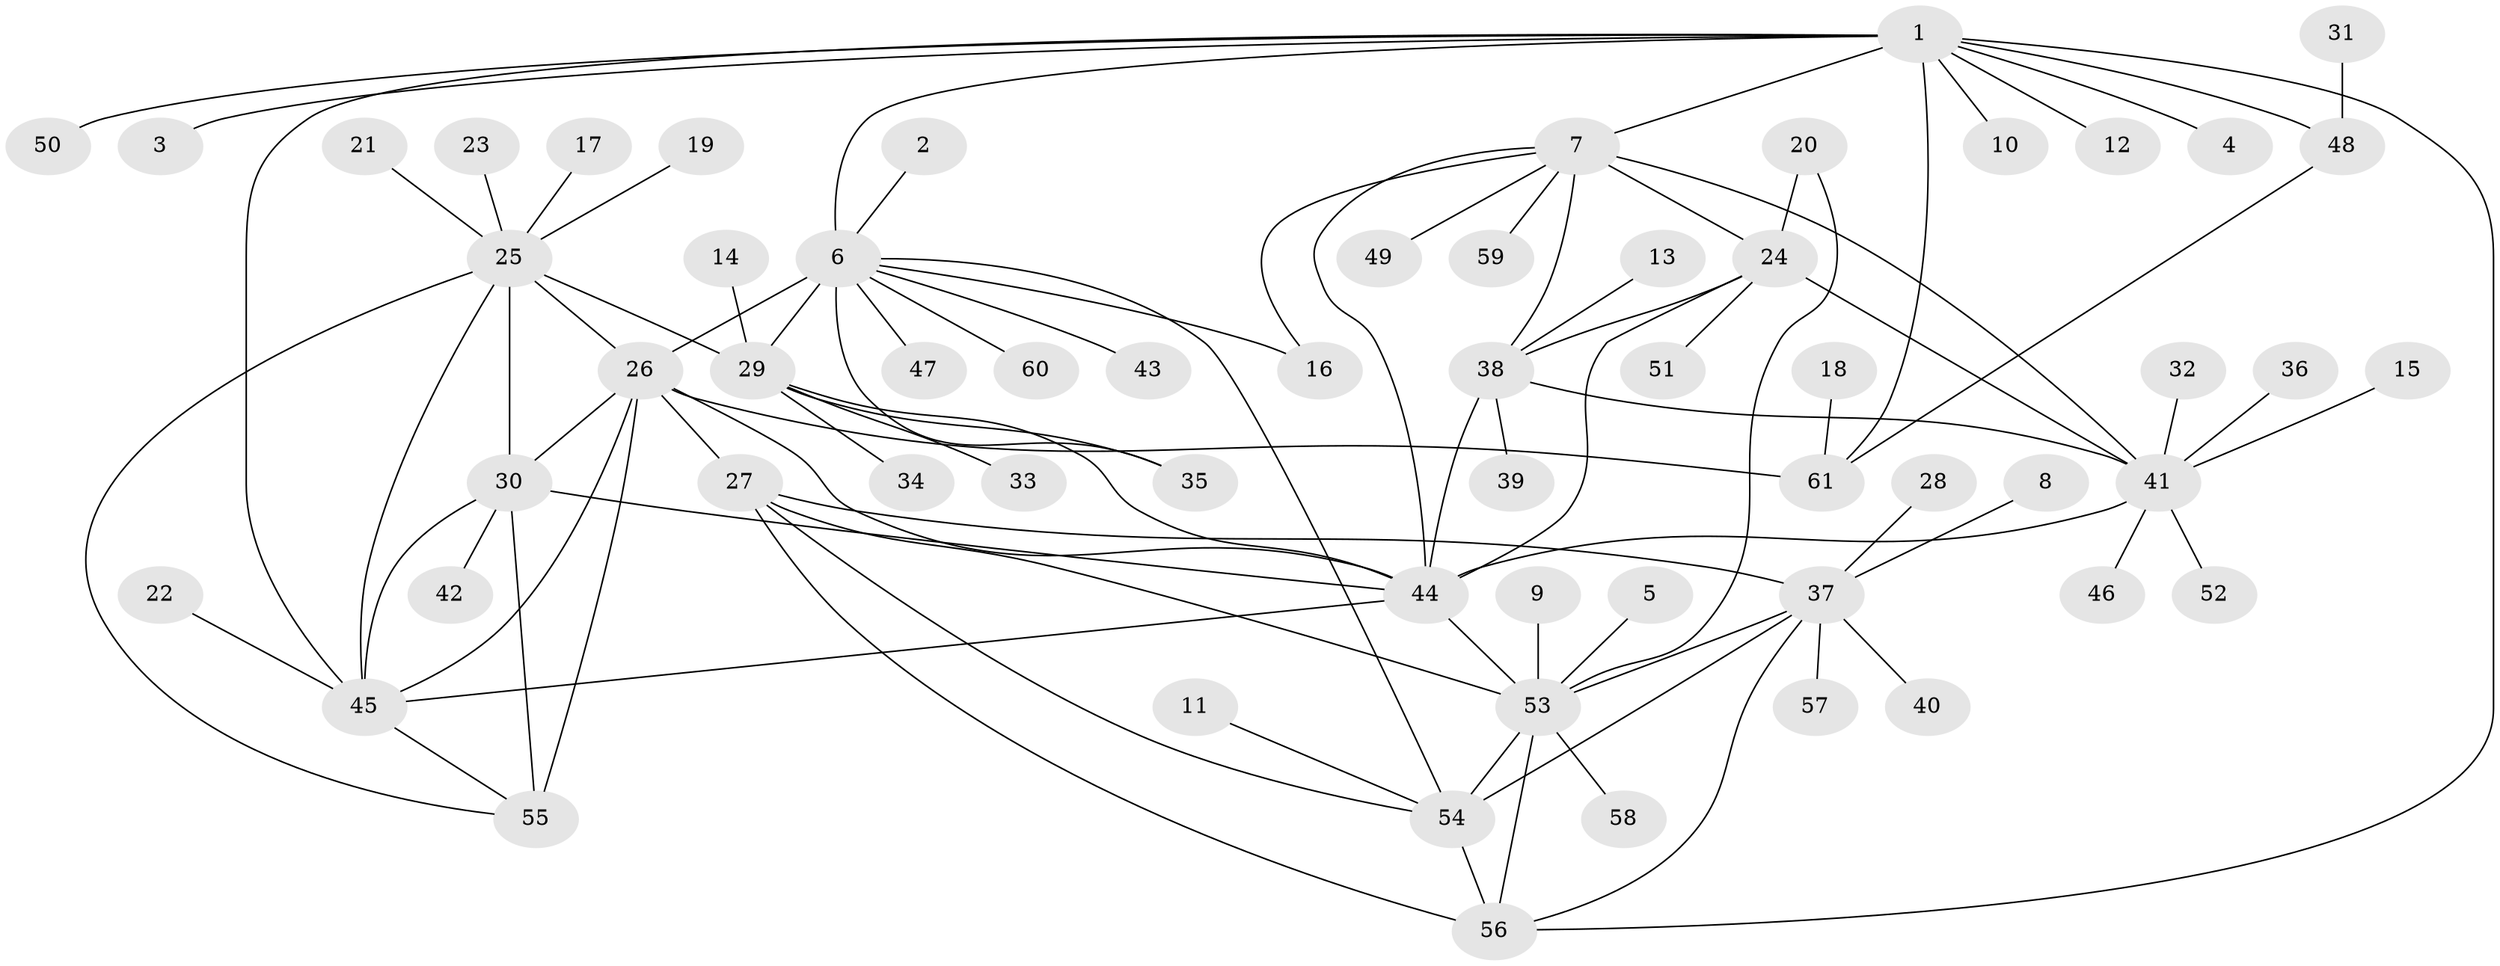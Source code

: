 // original degree distribution, {6: 0.041666666666666664, 8: 0.025, 7: 0.06666666666666667, 9: 0.06666666666666667, 12: 0.008333333333333333, 11: 0.03333333333333333, 10: 0.008333333333333333, 1: 0.5916666666666667, 2: 0.125, 3: 0.025, 4: 0.008333333333333333}
// Generated by graph-tools (version 1.1) at 2025/50/03/09/25 03:50:28]
// undirected, 61 vertices, 92 edges
graph export_dot {
graph [start="1"]
  node [color=gray90,style=filled];
  1;
  2;
  3;
  4;
  5;
  6;
  7;
  8;
  9;
  10;
  11;
  12;
  13;
  14;
  15;
  16;
  17;
  18;
  19;
  20;
  21;
  22;
  23;
  24;
  25;
  26;
  27;
  28;
  29;
  30;
  31;
  32;
  33;
  34;
  35;
  36;
  37;
  38;
  39;
  40;
  41;
  42;
  43;
  44;
  45;
  46;
  47;
  48;
  49;
  50;
  51;
  52;
  53;
  54;
  55;
  56;
  57;
  58;
  59;
  60;
  61;
  1 -- 3 [weight=1.0];
  1 -- 4 [weight=1.0];
  1 -- 6 [weight=1.0];
  1 -- 7 [weight=1.0];
  1 -- 10 [weight=1.0];
  1 -- 12 [weight=1.0];
  1 -- 45 [weight=1.0];
  1 -- 48 [weight=4.0];
  1 -- 50 [weight=1.0];
  1 -- 56 [weight=1.0];
  1 -- 61 [weight=4.0];
  2 -- 6 [weight=1.0];
  5 -- 53 [weight=1.0];
  6 -- 16 [weight=1.0];
  6 -- 26 [weight=1.0];
  6 -- 29 [weight=6.0];
  6 -- 35 [weight=3.0];
  6 -- 43 [weight=1.0];
  6 -- 47 [weight=1.0];
  6 -- 54 [weight=1.0];
  6 -- 60 [weight=1.0];
  7 -- 16 [weight=1.0];
  7 -- 24 [weight=1.0];
  7 -- 38 [weight=1.0];
  7 -- 41 [weight=2.0];
  7 -- 44 [weight=1.0];
  7 -- 49 [weight=1.0];
  7 -- 59 [weight=1.0];
  8 -- 37 [weight=1.0];
  9 -- 53 [weight=1.0];
  11 -- 54 [weight=1.0];
  13 -- 38 [weight=1.0];
  14 -- 29 [weight=1.0];
  15 -- 41 [weight=1.0];
  17 -- 25 [weight=1.0];
  18 -- 61 [weight=1.0];
  19 -- 25 [weight=1.0];
  20 -- 24 [weight=1.0];
  20 -- 53 [weight=1.0];
  21 -- 25 [weight=1.0];
  22 -- 45 [weight=1.0];
  23 -- 25 [weight=1.0];
  24 -- 38 [weight=1.0];
  24 -- 41 [weight=2.0];
  24 -- 44 [weight=1.0];
  24 -- 51 [weight=1.0];
  25 -- 26 [weight=1.0];
  25 -- 29 [weight=1.0];
  25 -- 30 [weight=2.0];
  25 -- 45 [weight=1.0];
  25 -- 55 [weight=1.0];
  26 -- 27 [weight=1.0];
  26 -- 30 [weight=2.0];
  26 -- 44 [weight=1.0];
  26 -- 45 [weight=1.0];
  26 -- 55 [weight=1.0];
  26 -- 61 [weight=1.0];
  27 -- 37 [weight=1.0];
  27 -- 53 [weight=1.0];
  27 -- 54 [weight=2.0];
  27 -- 56 [weight=1.0];
  28 -- 37 [weight=1.0];
  29 -- 33 [weight=1.0];
  29 -- 34 [weight=1.0];
  29 -- 35 [weight=2.0];
  29 -- 44 [weight=1.0];
  30 -- 42 [weight=1.0];
  30 -- 44 [weight=1.0];
  30 -- 45 [weight=2.0];
  30 -- 55 [weight=2.0];
  31 -- 48 [weight=1.0];
  32 -- 41 [weight=1.0];
  36 -- 41 [weight=1.0];
  37 -- 40 [weight=1.0];
  37 -- 53 [weight=1.0];
  37 -- 54 [weight=2.0];
  37 -- 56 [weight=1.0];
  37 -- 57 [weight=1.0];
  38 -- 39 [weight=1.0];
  38 -- 41 [weight=2.0];
  38 -- 44 [weight=1.0];
  41 -- 44 [weight=2.0];
  41 -- 46 [weight=1.0];
  41 -- 52 [weight=1.0];
  44 -- 45 [weight=1.0];
  44 -- 53 [weight=1.0];
  45 -- 55 [weight=1.0];
  48 -- 61 [weight=1.0];
  53 -- 54 [weight=2.0];
  53 -- 56 [weight=1.0];
  53 -- 58 [weight=1.0];
  54 -- 56 [weight=2.0];
}
